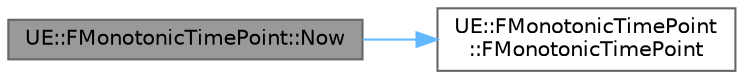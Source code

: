 digraph "UE::FMonotonicTimePoint::Now"
{
 // INTERACTIVE_SVG=YES
 // LATEX_PDF_SIZE
  bgcolor="transparent";
  edge [fontname=Helvetica,fontsize=10,labelfontname=Helvetica,labelfontsize=10];
  node [fontname=Helvetica,fontsize=10,shape=box,height=0.2,width=0.4];
  rankdir="LR";
  Node1 [id="Node000001",label="UE::FMonotonicTimePoint::Now",height=0.2,width=0.4,color="gray40", fillcolor="grey60", style="filled", fontcolor="black",tooltip=" "];
  Node1 -> Node2 [id="edge1_Node000001_Node000002",color="steelblue1",style="solid",tooltip=" "];
  Node2 [id="Node000002",label="UE::FMonotonicTimePoint\l::FMonotonicTimePoint",height=0.2,width=0.4,color="grey40", fillcolor="white", style="filled",URL="$de/da3/structUE_1_1FMonotonicTimePoint.html#aa8dd3491030b2a2796084be6f6e4f46c",tooltip=" "];
}
